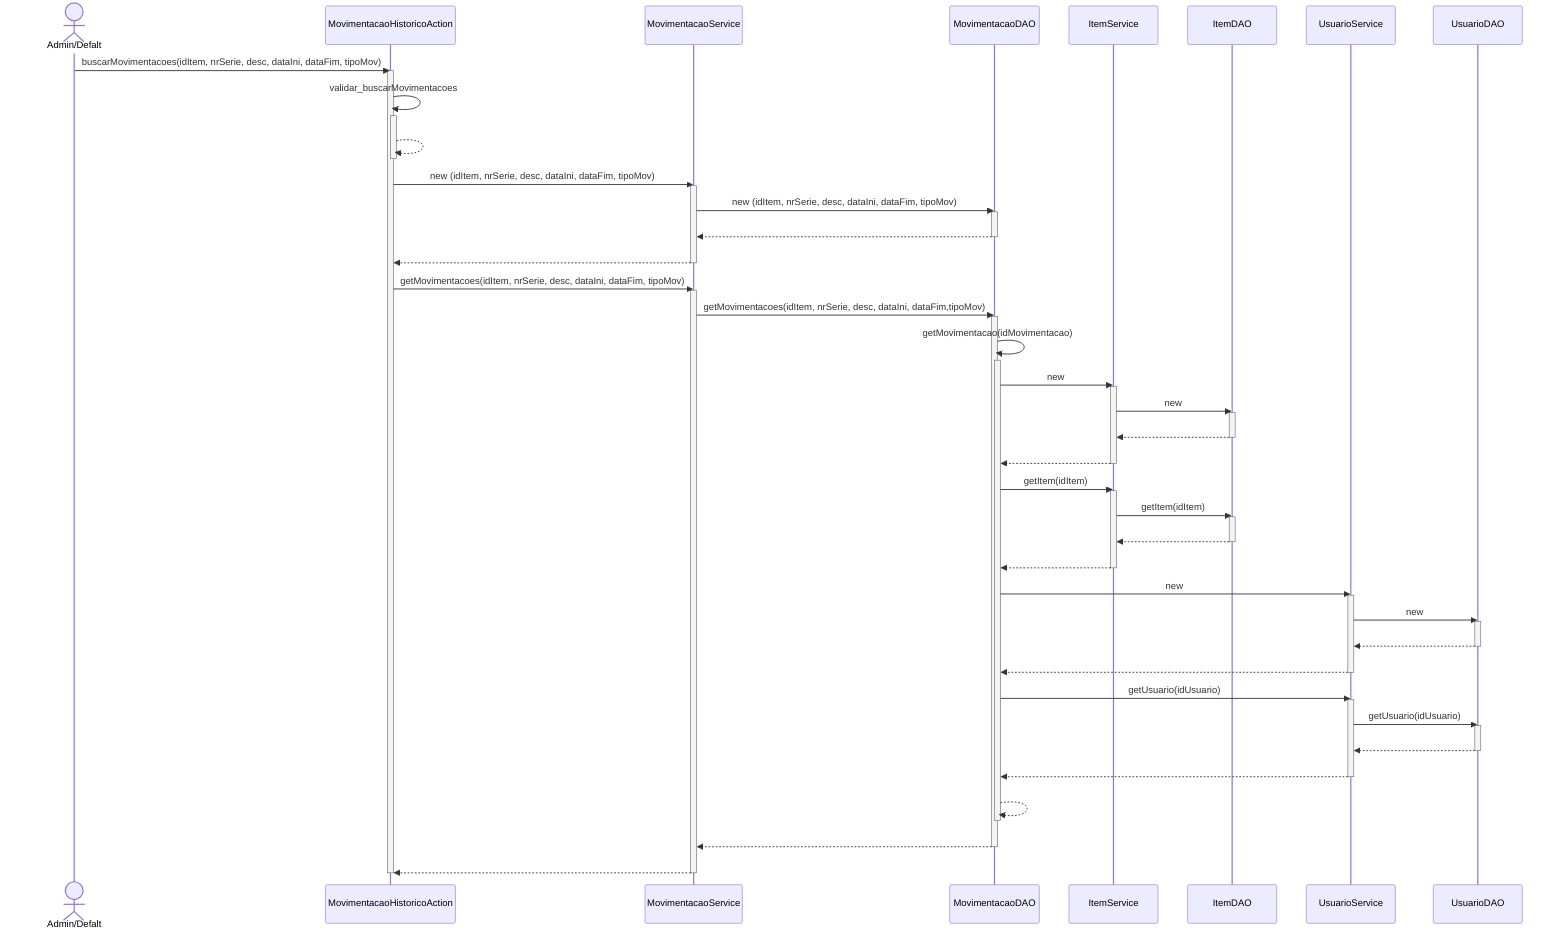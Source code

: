 sequenceDiagram
actor AD as Admin/Defalt
AD ->> MovimentacaoHistoricoAction : buscarMovimentacoes(idItem, nrSerie, desc, dataIni, dataFim, tipoMov)
activate MovimentacaoHistoricoAction
MovimentacaoHistoricoAction ->> MovimentacaoHistoricoAction : validar_buscarMovimentacoes
activate MovimentacaoHistoricoAction
MovimentacaoHistoricoAction -->> MovimentacaoHistoricoAction : #32; 
deactivate MovimentacaoHistoricoAction
MovimentacaoHistoricoAction ->> MovimentacaoService : new (idItem, nrSerie, desc, dataIni, dataFim, tipoMov)
activate MovimentacaoService
MovimentacaoService ->> MovimentacaoDAO : new (idItem, nrSerie, desc, dataIni, dataFim, tipoMov)
activate MovimentacaoDAO
MovimentacaoDAO -->> MovimentacaoService : #32; 
deactivate MovimentacaoDAO
MovimentacaoService -->> MovimentacaoHistoricoAction : #32; 
deactivate MovimentacaoService
MovimentacaoHistoricoAction ->> MovimentacaoService : getMovimentacoes(idItem, nrSerie, desc, dataIni, dataFim, tipoMov)
activate MovimentacaoService
MovimentacaoService ->> MovimentacaoDAO : getMovimentacoes(idItem, nrSerie, desc, dataIni, dataFim,tipoMov)
activate MovimentacaoDAO
MovimentacaoDAO ->> MovimentacaoDAO : getMovimentacao(idMovimentacao)
activate MovimentacaoDAO
MovimentacaoDAO ->> ItemService : new
activate ItemService
ItemService ->> ItemDAO : new
activate ItemDAO
ItemDAO -->> ItemService : #32; 
deactivate ItemDAO
ItemService -->> MovimentacaoDAO : #32; 
deactivate ItemService
MovimentacaoDAO ->> ItemService : getItem(idItem)
activate ItemService
ItemService ->> ItemDAO : getItem(idItem)
activate ItemDAO
ItemDAO -->> ItemService : #32; 
deactivate ItemDAO
ItemService -->> MovimentacaoDAO : #32; 
deactivate ItemService
MovimentacaoDAO ->> UsuarioService : new
activate UsuarioService
UsuarioService ->> UsuarioDAO : new
activate UsuarioDAO
UsuarioDAO -->> UsuarioService : #32; 
deactivate UsuarioDAO
UsuarioService -->> MovimentacaoDAO : #32; 
deactivate UsuarioService
MovimentacaoDAO ->> UsuarioService : getUsuario(idUsuario)
activate UsuarioService
UsuarioService ->> UsuarioDAO : getUsuario(idUsuario)
activate UsuarioDAO
UsuarioDAO -->> UsuarioService : #32; 
deactivate UsuarioDAO
UsuarioService -->> MovimentacaoDAO : #32; 
deactivate UsuarioService
MovimentacaoDAO -->> MovimentacaoDAO : #32; 
deactivate MovimentacaoDAO
MovimentacaoDAO -->> MovimentacaoService : #32; 
deactivate MovimentacaoDAO
MovimentacaoService -->> MovimentacaoHistoricoAction : #32; 
deactivate MovimentacaoService
deactivate MovimentacaoHistoricoAction